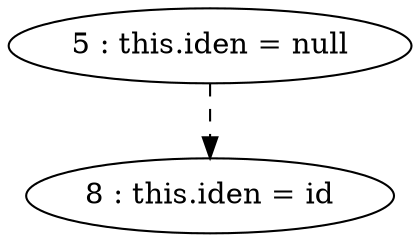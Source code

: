 digraph G {
"5 : this.iden = null"
"5 : this.iden = null" -> "8 : this.iden = id" [style=dashed]
"8 : this.iden = id"
}